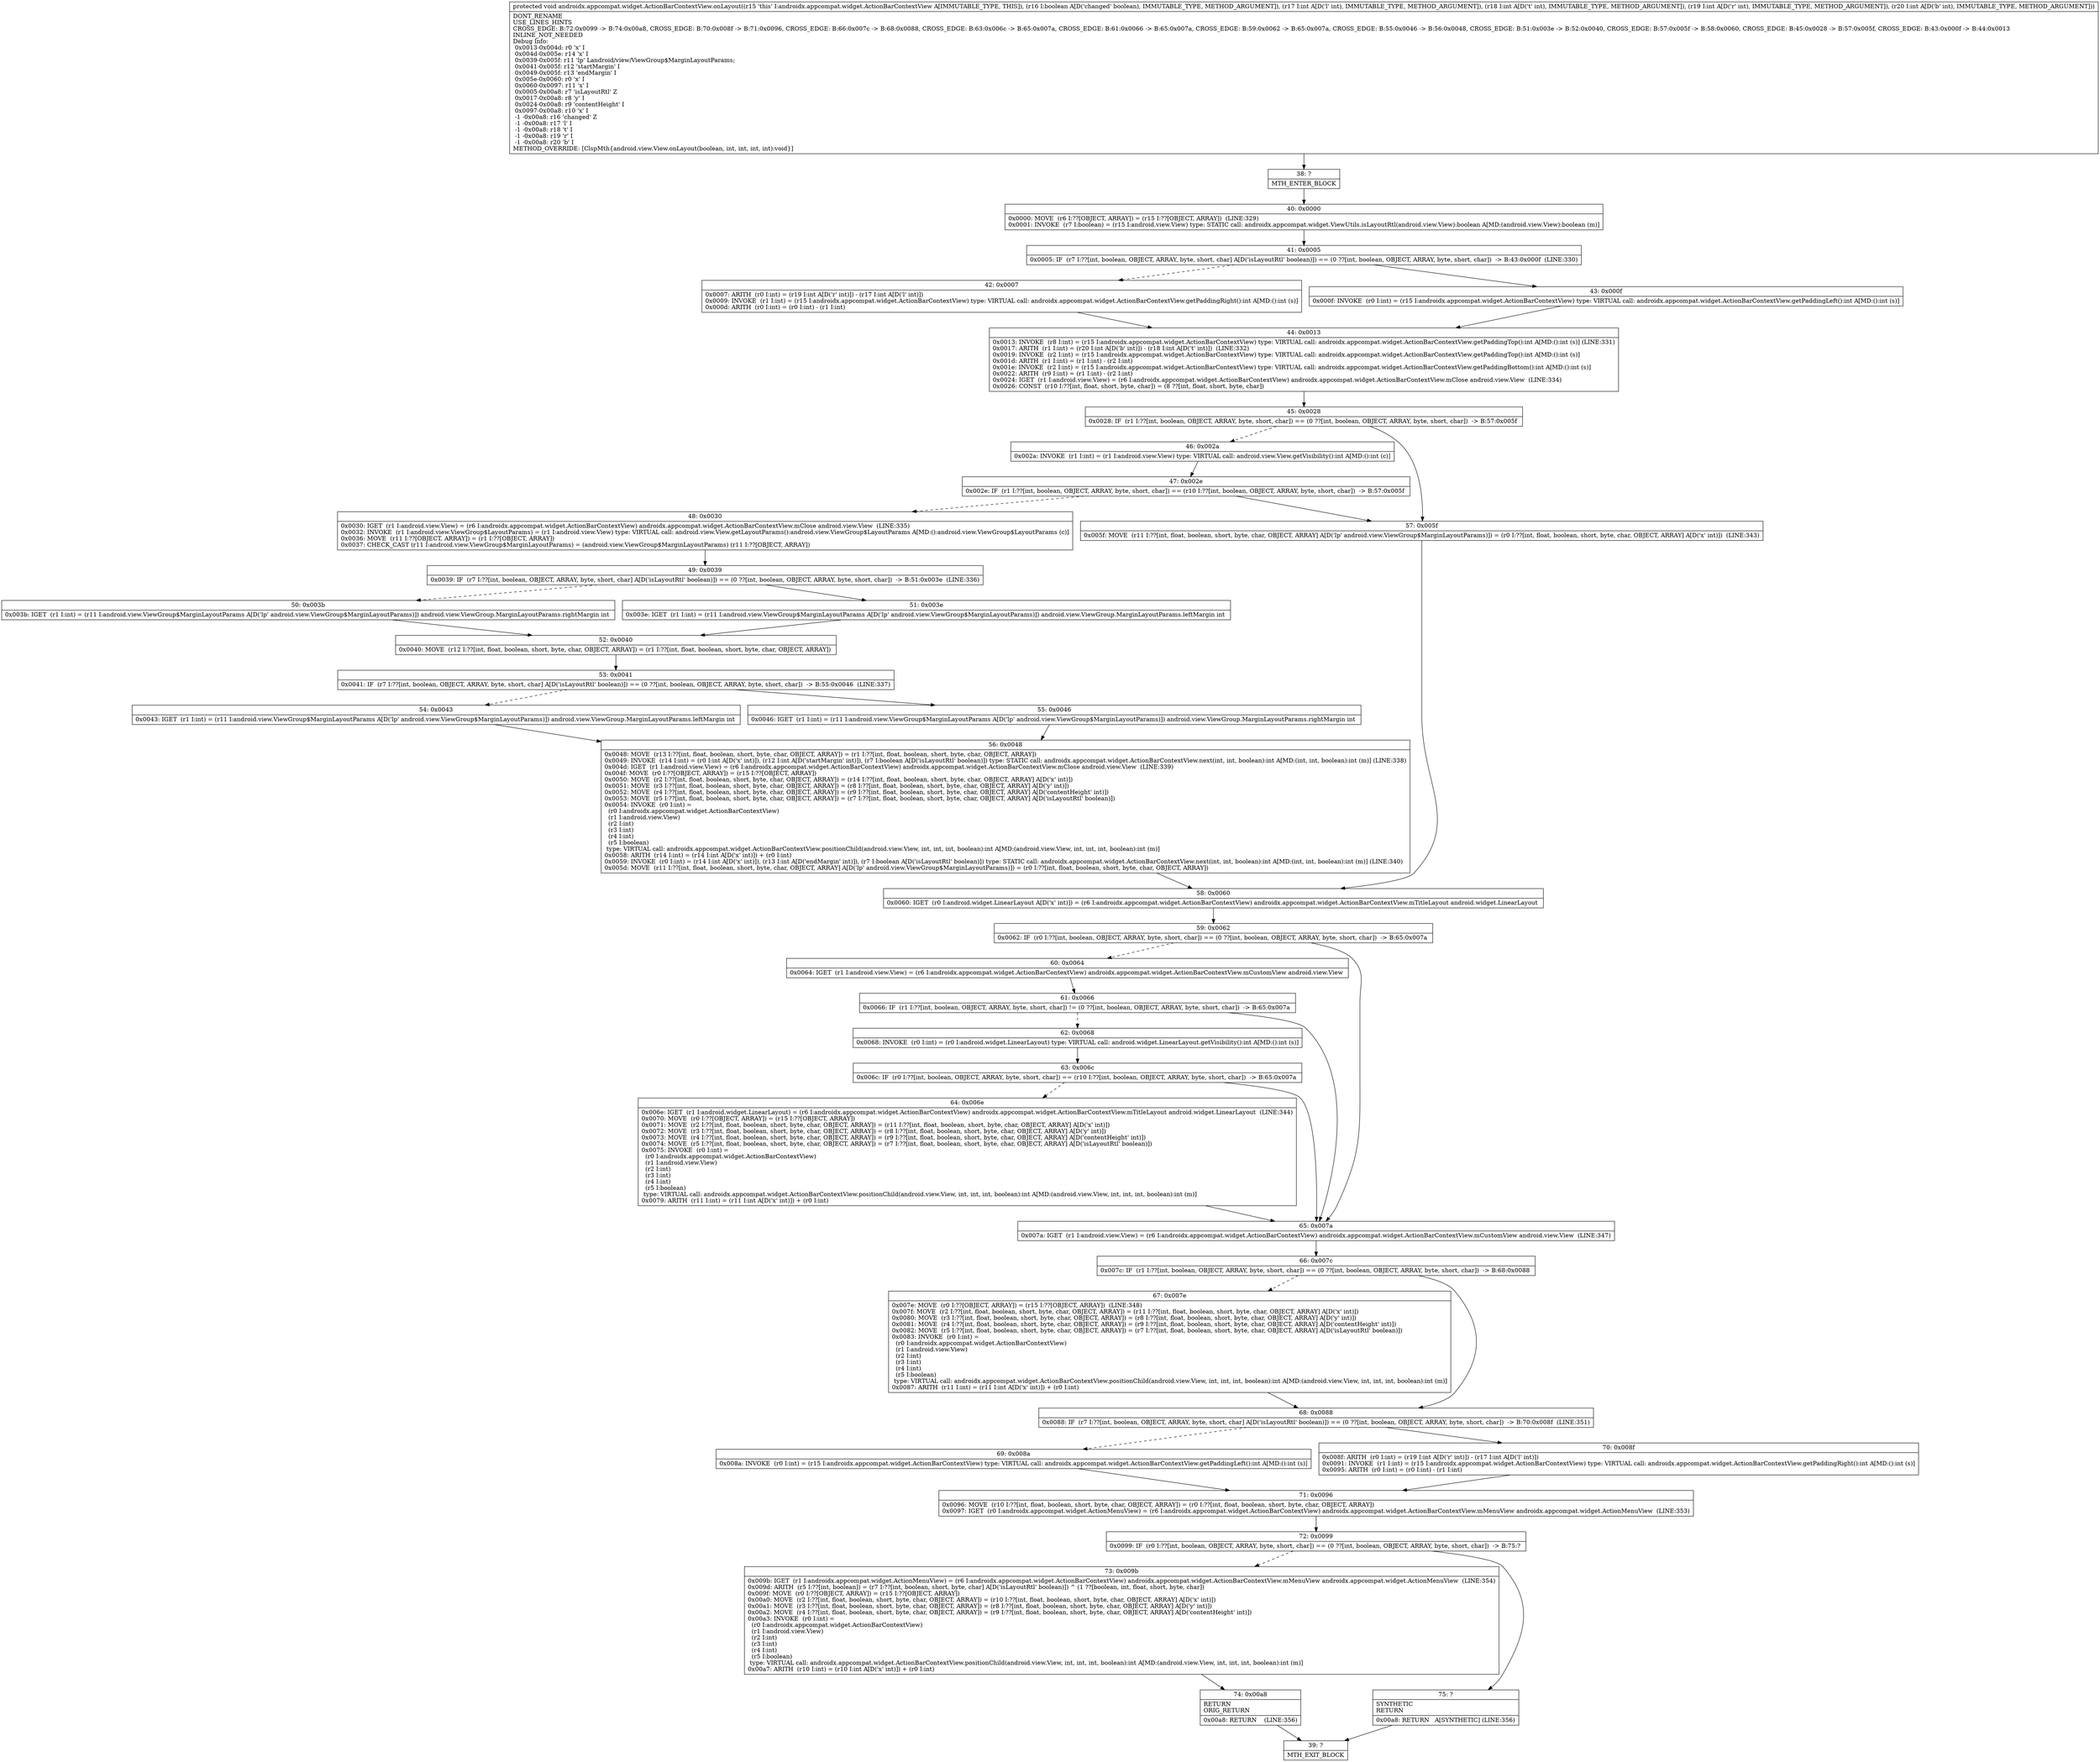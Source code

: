 digraph "CFG forandroidx.appcompat.widget.ActionBarContextView.onLayout(ZIIII)V" {
Node_38 [shape=record,label="{38\:\ ?|MTH_ENTER_BLOCK\l}"];
Node_40 [shape=record,label="{40\:\ 0x0000|0x0000: MOVE  (r6 I:??[OBJECT, ARRAY]) = (r15 I:??[OBJECT, ARRAY])  (LINE:329)\l0x0001: INVOKE  (r7 I:boolean) = (r15 I:android.view.View) type: STATIC call: androidx.appcompat.widget.ViewUtils.isLayoutRtl(android.view.View):boolean A[MD:(android.view.View):boolean (m)]\l}"];
Node_41 [shape=record,label="{41\:\ 0x0005|0x0005: IF  (r7 I:??[int, boolean, OBJECT, ARRAY, byte, short, char] A[D('isLayoutRtl' boolean)]) == (0 ??[int, boolean, OBJECT, ARRAY, byte, short, char])  \-\> B:43:0x000f  (LINE:330)\l}"];
Node_42 [shape=record,label="{42\:\ 0x0007|0x0007: ARITH  (r0 I:int) = (r19 I:int A[D('r' int)]) \- (r17 I:int A[D('l' int)]) \l0x0009: INVOKE  (r1 I:int) = (r15 I:androidx.appcompat.widget.ActionBarContextView) type: VIRTUAL call: androidx.appcompat.widget.ActionBarContextView.getPaddingRight():int A[MD:():int (s)]\l0x000d: ARITH  (r0 I:int) = (r0 I:int) \- (r1 I:int) \l}"];
Node_44 [shape=record,label="{44\:\ 0x0013|0x0013: INVOKE  (r8 I:int) = (r15 I:androidx.appcompat.widget.ActionBarContextView) type: VIRTUAL call: androidx.appcompat.widget.ActionBarContextView.getPaddingTop():int A[MD:():int (s)] (LINE:331)\l0x0017: ARITH  (r1 I:int) = (r20 I:int A[D('b' int)]) \- (r18 I:int A[D('t' int)])  (LINE:332)\l0x0019: INVOKE  (r2 I:int) = (r15 I:androidx.appcompat.widget.ActionBarContextView) type: VIRTUAL call: androidx.appcompat.widget.ActionBarContextView.getPaddingTop():int A[MD:():int (s)]\l0x001d: ARITH  (r1 I:int) = (r1 I:int) \- (r2 I:int) \l0x001e: INVOKE  (r2 I:int) = (r15 I:androidx.appcompat.widget.ActionBarContextView) type: VIRTUAL call: androidx.appcompat.widget.ActionBarContextView.getPaddingBottom():int A[MD:():int (s)]\l0x0022: ARITH  (r9 I:int) = (r1 I:int) \- (r2 I:int) \l0x0024: IGET  (r1 I:android.view.View) = (r6 I:androidx.appcompat.widget.ActionBarContextView) androidx.appcompat.widget.ActionBarContextView.mClose android.view.View  (LINE:334)\l0x0026: CONST  (r10 I:??[int, float, short, byte, char]) = (8 ??[int, float, short, byte, char]) \l}"];
Node_45 [shape=record,label="{45\:\ 0x0028|0x0028: IF  (r1 I:??[int, boolean, OBJECT, ARRAY, byte, short, char]) == (0 ??[int, boolean, OBJECT, ARRAY, byte, short, char])  \-\> B:57:0x005f \l}"];
Node_46 [shape=record,label="{46\:\ 0x002a|0x002a: INVOKE  (r1 I:int) = (r1 I:android.view.View) type: VIRTUAL call: android.view.View.getVisibility():int A[MD:():int (c)]\l}"];
Node_47 [shape=record,label="{47\:\ 0x002e|0x002e: IF  (r1 I:??[int, boolean, OBJECT, ARRAY, byte, short, char]) == (r10 I:??[int, boolean, OBJECT, ARRAY, byte, short, char])  \-\> B:57:0x005f \l}"];
Node_48 [shape=record,label="{48\:\ 0x0030|0x0030: IGET  (r1 I:android.view.View) = (r6 I:androidx.appcompat.widget.ActionBarContextView) androidx.appcompat.widget.ActionBarContextView.mClose android.view.View  (LINE:335)\l0x0032: INVOKE  (r1 I:android.view.ViewGroup$LayoutParams) = (r1 I:android.view.View) type: VIRTUAL call: android.view.View.getLayoutParams():android.view.ViewGroup$LayoutParams A[MD:():android.view.ViewGroup$LayoutParams (c)]\l0x0036: MOVE  (r11 I:??[OBJECT, ARRAY]) = (r1 I:??[OBJECT, ARRAY]) \l0x0037: CHECK_CAST (r11 I:android.view.ViewGroup$MarginLayoutParams) = (android.view.ViewGroup$MarginLayoutParams) (r11 I:??[OBJECT, ARRAY]) \l}"];
Node_49 [shape=record,label="{49\:\ 0x0039|0x0039: IF  (r7 I:??[int, boolean, OBJECT, ARRAY, byte, short, char] A[D('isLayoutRtl' boolean)]) == (0 ??[int, boolean, OBJECT, ARRAY, byte, short, char])  \-\> B:51:0x003e  (LINE:336)\l}"];
Node_50 [shape=record,label="{50\:\ 0x003b|0x003b: IGET  (r1 I:int) = (r11 I:android.view.ViewGroup$MarginLayoutParams A[D('lp' android.view.ViewGroup$MarginLayoutParams)]) android.view.ViewGroup.MarginLayoutParams.rightMargin int \l}"];
Node_52 [shape=record,label="{52\:\ 0x0040|0x0040: MOVE  (r12 I:??[int, float, boolean, short, byte, char, OBJECT, ARRAY]) = (r1 I:??[int, float, boolean, short, byte, char, OBJECT, ARRAY]) \l}"];
Node_53 [shape=record,label="{53\:\ 0x0041|0x0041: IF  (r7 I:??[int, boolean, OBJECT, ARRAY, byte, short, char] A[D('isLayoutRtl' boolean)]) == (0 ??[int, boolean, OBJECT, ARRAY, byte, short, char])  \-\> B:55:0x0046  (LINE:337)\l}"];
Node_54 [shape=record,label="{54\:\ 0x0043|0x0043: IGET  (r1 I:int) = (r11 I:android.view.ViewGroup$MarginLayoutParams A[D('lp' android.view.ViewGroup$MarginLayoutParams)]) android.view.ViewGroup.MarginLayoutParams.leftMargin int \l}"];
Node_56 [shape=record,label="{56\:\ 0x0048|0x0048: MOVE  (r13 I:??[int, float, boolean, short, byte, char, OBJECT, ARRAY]) = (r1 I:??[int, float, boolean, short, byte, char, OBJECT, ARRAY]) \l0x0049: INVOKE  (r14 I:int) = (r0 I:int A[D('x' int)]), (r12 I:int A[D('startMargin' int)]), (r7 I:boolean A[D('isLayoutRtl' boolean)]) type: STATIC call: androidx.appcompat.widget.ActionBarContextView.next(int, int, boolean):int A[MD:(int, int, boolean):int (m)] (LINE:338)\l0x004d: IGET  (r1 I:android.view.View) = (r6 I:androidx.appcompat.widget.ActionBarContextView) androidx.appcompat.widget.ActionBarContextView.mClose android.view.View  (LINE:339)\l0x004f: MOVE  (r0 I:??[OBJECT, ARRAY]) = (r15 I:??[OBJECT, ARRAY]) \l0x0050: MOVE  (r2 I:??[int, float, boolean, short, byte, char, OBJECT, ARRAY]) = (r14 I:??[int, float, boolean, short, byte, char, OBJECT, ARRAY] A[D('x' int)]) \l0x0051: MOVE  (r3 I:??[int, float, boolean, short, byte, char, OBJECT, ARRAY]) = (r8 I:??[int, float, boolean, short, byte, char, OBJECT, ARRAY] A[D('y' int)]) \l0x0052: MOVE  (r4 I:??[int, float, boolean, short, byte, char, OBJECT, ARRAY]) = (r9 I:??[int, float, boolean, short, byte, char, OBJECT, ARRAY] A[D('contentHeight' int)]) \l0x0053: MOVE  (r5 I:??[int, float, boolean, short, byte, char, OBJECT, ARRAY]) = (r7 I:??[int, float, boolean, short, byte, char, OBJECT, ARRAY] A[D('isLayoutRtl' boolean)]) \l0x0054: INVOKE  (r0 I:int) = \l  (r0 I:androidx.appcompat.widget.ActionBarContextView)\l  (r1 I:android.view.View)\l  (r2 I:int)\l  (r3 I:int)\l  (r4 I:int)\l  (r5 I:boolean)\l type: VIRTUAL call: androidx.appcompat.widget.ActionBarContextView.positionChild(android.view.View, int, int, int, boolean):int A[MD:(android.view.View, int, int, int, boolean):int (m)]\l0x0058: ARITH  (r14 I:int) = (r14 I:int A[D('x' int)]) + (r0 I:int) \l0x0059: INVOKE  (r0 I:int) = (r14 I:int A[D('x' int)]), (r13 I:int A[D('endMargin' int)]), (r7 I:boolean A[D('isLayoutRtl' boolean)]) type: STATIC call: androidx.appcompat.widget.ActionBarContextView.next(int, int, boolean):int A[MD:(int, int, boolean):int (m)] (LINE:340)\l0x005d: MOVE  (r11 I:??[int, float, boolean, short, byte, char, OBJECT, ARRAY] A[D('lp' android.view.ViewGroup$MarginLayoutParams)]) = (r0 I:??[int, float, boolean, short, byte, char, OBJECT, ARRAY]) \l}"];
Node_58 [shape=record,label="{58\:\ 0x0060|0x0060: IGET  (r0 I:android.widget.LinearLayout A[D('x' int)]) = (r6 I:androidx.appcompat.widget.ActionBarContextView) androidx.appcompat.widget.ActionBarContextView.mTitleLayout android.widget.LinearLayout \l}"];
Node_59 [shape=record,label="{59\:\ 0x0062|0x0062: IF  (r0 I:??[int, boolean, OBJECT, ARRAY, byte, short, char]) == (0 ??[int, boolean, OBJECT, ARRAY, byte, short, char])  \-\> B:65:0x007a \l}"];
Node_60 [shape=record,label="{60\:\ 0x0064|0x0064: IGET  (r1 I:android.view.View) = (r6 I:androidx.appcompat.widget.ActionBarContextView) androidx.appcompat.widget.ActionBarContextView.mCustomView android.view.View \l}"];
Node_61 [shape=record,label="{61\:\ 0x0066|0x0066: IF  (r1 I:??[int, boolean, OBJECT, ARRAY, byte, short, char]) != (0 ??[int, boolean, OBJECT, ARRAY, byte, short, char])  \-\> B:65:0x007a \l}"];
Node_62 [shape=record,label="{62\:\ 0x0068|0x0068: INVOKE  (r0 I:int) = (r0 I:android.widget.LinearLayout) type: VIRTUAL call: android.widget.LinearLayout.getVisibility():int A[MD:():int (s)]\l}"];
Node_63 [shape=record,label="{63\:\ 0x006c|0x006c: IF  (r0 I:??[int, boolean, OBJECT, ARRAY, byte, short, char]) == (r10 I:??[int, boolean, OBJECT, ARRAY, byte, short, char])  \-\> B:65:0x007a \l}"];
Node_64 [shape=record,label="{64\:\ 0x006e|0x006e: IGET  (r1 I:android.widget.LinearLayout) = (r6 I:androidx.appcompat.widget.ActionBarContextView) androidx.appcompat.widget.ActionBarContextView.mTitleLayout android.widget.LinearLayout  (LINE:344)\l0x0070: MOVE  (r0 I:??[OBJECT, ARRAY]) = (r15 I:??[OBJECT, ARRAY]) \l0x0071: MOVE  (r2 I:??[int, float, boolean, short, byte, char, OBJECT, ARRAY]) = (r11 I:??[int, float, boolean, short, byte, char, OBJECT, ARRAY] A[D('x' int)]) \l0x0072: MOVE  (r3 I:??[int, float, boolean, short, byte, char, OBJECT, ARRAY]) = (r8 I:??[int, float, boolean, short, byte, char, OBJECT, ARRAY] A[D('y' int)]) \l0x0073: MOVE  (r4 I:??[int, float, boolean, short, byte, char, OBJECT, ARRAY]) = (r9 I:??[int, float, boolean, short, byte, char, OBJECT, ARRAY] A[D('contentHeight' int)]) \l0x0074: MOVE  (r5 I:??[int, float, boolean, short, byte, char, OBJECT, ARRAY]) = (r7 I:??[int, float, boolean, short, byte, char, OBJECT, ARRAY] A[D('isLayoutRtl' boolean)]) \l0x0075: INVOKE  (r0 I:int) = \l  (r0 I:androidx.appcompat.widget.ActionBarContextView)\l  (r1 I:android.view.View)\l  (r2 I:int)\l  (r3 I:int)\l  (r4 I:int)\l  (r5 I:boolean)\l type: VIRTUAL call: androidx.appcompat.widget.ActionBarContextView.positionChild(android.view.View, int, int, int, boolean):int A[MD:(android.view.View, int, int, int, boolean):int (m)]\l0x0079: ARITH  (r11 I:int) = (r11 I:int A[D('x' int)]) + (r0 I:int) \l}"];
Node_65 [shape=record,label="{65\:\ 0x007a|0x007a: IGET  (r1 I:android.view.View) = (r6 I:androidx.appcompat.widget.ActionBarContextView) androidx.appcompat.widget.ActionBarContextView.mCustomView android.view.View  (LINE:347)\l}"];
Node_66 [shape=record,label="{66\:\ 0x007c|0x007c: IF  (r1 I:??[int, boolean, OBJECT, ARRAY, byte, short, char]) == (0 ??[int, boolean, OBJECT, ARRAY, byte, short, char])  \-\> B:68:0x0088 \l}"];
Node_67 [shape=record,label="{67\:\ 0x007e|0x007e: MOVE  (r0 I:??[OBJECT, ARRAY]) = (r15 I:??[OBJECT, ARRAY])  (LINE:348)\l0x007f: MOVE  (r2 I:??[int, float, boolean, short, byte, char, OBJECT, ARRAY]) = (r11 I:??[int, float, boolean, short, byte, char, OBJECT, ARRAY] A[D('x' int)]) \l0x0080: MOVE  (r3 I:??[int, float, boolean, short, byte, char, OBJECT, ARRAY]) = (r8 I:??[int, float, boolean, short, byte, char, OBJECT, ARRAY] A[D('y' int)]) \l0x0081: MOVE  (r4 I:??[int, float, boolean, short, byte, char, OBJECT, ARRAY]) = (r9 I:??[int, float, boolean, short, byte, char, OBJECT, ARRAY] A[D('contentHeight' int)]) \l0x0082: MOVE  (r5 I:??[int, float, boolean, short, byte, char, OBJECT, ARRAY]) = (r7 I:??[int, float, boolean, short, byte, char, OBJECT, ARRAY] A[D('isLayoutRtl' boolean)]) \l0x0083: INVOKE  (r0 I:int) = \l  (r0 I:androidx.appcompat.widget.ActionBarContextView)\l  (r1 I:android.view.View)\l  (r2 I:int)\l  (r3 I:int)\l  (r4 I:int)\l  (r5 I:boolean)\l type: VIRTUAL call: androidx.appcompat.widget.ActionBarContextView.positionChild(android.view.View, int, int, int, boolean):int A[MD:(android.view.View, int, int, int, boolean):int (m)]\l0x0087: ARITH  (r11 I:int) = (r11 I:int A[D('x' int)]) + (r0 I:int) \l}"];
Node_68 [shape=record,label="{68\:\ 0x0088|0x0088: IF  (r7 I:??[int, boolean, OBJECT, ARRAY, byte, short, char] A[D('isLayoutRtl' boolean)]) == (0 ??[int, boolean, OBJECT, ARRAY, byte, short, char])  \-\> B:70:0x008f  (LINE:351)\l}"];
Node_69 [shape=record,label="{69\:\ 0x008a|0x008a: INVOKE  (r0 I:int) = (r15 I:androidx.appcompat.widget.ActionBarContextView) type: VIRTUAL call: androidx.appcompat.widget.ActionBarContextView.getPaddingLeft():int A[MD:():int (s)]\l}"];
Node_71 [shape=record,label="{71\:\ 0x0096|0x0096: MOVE  (r10 I:??[int, float, boolean, short, byte, char, OBJECT, ARRAY]) = (r0 I:??[int, float, boolean, short, byte, char, OBJECT, ARRAY]) \l0x0097: IGET  (r0 I:androidx.appcompat.widget.ActionMenuView) = (r6 I:androidx.appcompat.widget.ActionBarContextView) androidx.appcompat.widget.ActionBarContextView.mMenuView androidx.appcompat.widget.ActionMenuView  (LINE:353)\l}"];
Node_72 [shape=record,label="{72\:\ 0x0099|0x0099: IF  (r0 I:??[int, boolean, OBJECT, ARRAY, byte, short, char]) == (0 ??[int, boolean, OBJECT, ARRAY, byte, short, char])  \-\> B:75:? \l}"];
Node_73 [shape=record,label="{73\:\ 0x009b|0x009b: IGET  (r1 I:androidx.appcompat.widget.ActionMenuView) = (r6 I:androidx.appcompat.widget.ActionBarContextView) androidx.appcompat.widget.ActionBarContextView.mMenuView androidx.appcompat.widget.ActionMenuView  (LINE:354)\l0x009d: ARITH  (r5 I:??[int, boolean]) = (r7 I:??[int, boolean, short, byte, char] A[D('isLayoutRtl' boolean)]) ^ (1 ??[boolean, int, float, short, byte, char]) \l0x009f: MOVE  (r0 I:??[OBJECT, ARRAY]) = (r15 I:??[OBJECT, ARRAY]) \l0x00a0: MOVE  (r2 I:??[int, float, boolean, short, byte, char, OBJECT, ARRAY]) = (r10 I:??[int, float, boolean, short, byte, char, OBJECT, ARRAY] A[D('x' int)]) \l0x00a1: MOVE  (r3 I:??[int, float, boolean, short, byte, char, OBJECT, ARRAY]) = (r8 I:??[int, float, boolean, short, byte, char, OBJECT, ARRAY] A[D('y' int)]) \l0x00a2: MOVE  (r4 I:??[int, float, boolean, short, byte, char, OBJECT, ARRAY]) = (r9 I:??[int, float, boolean, short, byte, char, OBJECT, ARRAY] A[D('contentHeight' int)]) \l0x00a3: INVOKE  (r0 I:int) = \l  (r0 I:androidx.appcompat.widget.ActionBarContextView)\l  (r1 I:android.view.View)\l  (r2 I:int)\l  (r3 I:int)\l  (r4 I:int)\l  (r5 I:boolean)\l type: VIRTUAL call: androidx.appcompat.widget.ActionBarContextView.positionChild(android.view.View, int, int, int, boolean):int A[MD:(android.view.View, int, int, int, boolean):int (m)]\l0x00a7: ARITH  (r10 I:int) = (r10 I:int A[D('x' int)]) + (r0 I:int) \l}"];
Node_74 [shape=record,label="{74\:\ 0x00a8|RETURN\lORIG_RETURN\l|0x00a8: RETURN    (LINE:356)\l}"];
Node_39 [shape=record,label="{39\:\ ?|MTH_EXIT_BLOCK\l}"];
Node_75 [shape=record,label="{75\:\ ?|SYNTHETIC\lRETURN\l|0x00a8: RETURN   A[SYNTHETIC] (LINE:356)\l}"];
Node_70 [shape=record,label="{70\:\ 0x008f|0x008f: ARITH  (r0 I:int) = (r19 I:int A[D('r' int)]) \- (r17 I:int A[D('l' int)]) \l0x0091: INVOKE  (r1 I:int) = (r15 I:androidx.appcompat.widget.ActionBarContextView) type: VIRTUAL call: androidx.appcompat.widget.ActionBarContextView.getPaddingRight():int A[MD:():int (s)]\l0x0095: ARITH  (r0 I:int) = (r0 I:int) \- (r1 I:int) \l}"];
Node_55 [shape=record,label="{55\:\ 0x0046|0x0046: IGET  (r1 I:int) = (r11 I:android.view.ViewGroup$MarginLayoutParams A[D('lp' android.view.ViewGroup$MarginLayoutParams)]) android.view.ViewGroup.MarginLayoutParams.rightMargin int \l}"];
Node_51 [shape=record,label="{51\:\ 0x003e|0x003e: IGET  (r1 I:int) = (r11 I:android.view.ViewGroup$MarginLayoutParams A[D('lp' android.view.ViewGroup$MarginLayoutParams)]) android.view.ViewGroup.MarginLayoutParams.leftMargin int \l}"];
Node_57 [shape=record,label="{57\:\ 0x005f|0x005f: MOVE  (r11 I:??[int, float, boolean, short, byte, char, OBJECT, ARRAY] A[D('lp' android.view.ViewGroup$MarginLayoutParams)]) = (r0 I:??[int, float, boolean, short, byte, char, OBJECT, ARRAY] A[D('x' int)])  (LINE:343)\l}"];
Node_43 [shape=record,label="{43\:\ 0x000f|0x000f: INVOKE  (r0 I:int) = (r15 I:androidx.appcompat.widget.ActionBarContextView) type: VIRTUAL call: androidx.appcompat.widget.ActionBarContextView.getPaddingLeft():int A[MD:():int (s)]\l}"];
MethodNode[shape=record,label="{protected void androidx.appcompat.widget.ActionBarContextView.onLayout((r15 'this' I:androidx.appcompat.widget.ActionBarContextView A[IMMUTABLE_TYPE, THIS]), (r16 I:boolean A[D('changed' boolean), IMMUTABLE_TYPE, METHOD_ARGUMENT]), (r17 I:int A[D('l' int), IMMUTABLE_TYPE, METHOD_ARGUMENT]), (r18 I:int A[D('t' int), IMMUTABLE_TYPE, METHOD_ARGUMENT]), (r19 I:int A[D('r' int), IMMUTABLE_TYPE, METHOD_ARGUMENT]), (r20 I:int A[D('b' int), IMMUTABLE_TYPE, METHOD_ARGUMENT]))  | DONT_RENAME\lUSE_LINES_HINTS\lCROSS_EDGE: B:72:0x0099 \-\> B:74:0x00a8, CROSS_EDGE: B:70:0x008f \-\> B:71:0x0096, CROSS_EDGE: B:66:0x007c \-\> B:68:0x0088, CROSS_EDGE: B:63:0x006c \-\> B:65:0x007a, CROSS_EDGE: B:61:0x0066 \-\> B:65:0x007a, CROSS_EDGE: B:59:0x0062 \-\> B:65:0x007a, CROSS_EDGE: B:55:0x0046 \-\> B:56:0x0048, CROSS_EDGE: B:51:0x003e \-\> B:52:0x0040, CROSS_EDGE: B:57:0x005f \-\> B:58:0x0060, CROSS_EDGE: B:45:0x0028 \-\> B:57:0x005f, CROSS_EDGE: B:43:0x000f \-\> B:44:0x0013\lINLINE_NOT_NEEDED\lDebug Info:\l  0x0013\-0x004d: r0 'x' I\l  0x004d\-0x005e: r14 'x' I\l  0x0039\-0x005f: r11 'lp' Landroid\/view\/ViewGroup$MarginLayoutParams;\l  0x0041\-0x005f: r12 'startMargin' I\l  0x0049\-0x005f: r13 'endMargin' I\l  0x005e\-0x0060: r0 'x' I\l  0x0060\-0x0097: r11 'x' I\l  0x0005\-0x00a8: r7 'isLayoutRtl' Z\l  0x0017\-0x00a8: r8 'y' I\l  0x0024\-0x00a8: r9 'contentHeight' I\l  0x0097\-0x00a8: r10 'x' I\l  \-1 \-0x00a8: r16 'changed' Z\l  \-1 \-0x00a8: r17 'l' I\l  \-1 \-0x00a8: r18 't' I\l  \-1 \-0x00a8: r19 'r' I\l  \-1 \-0x00a8: r20 'b' I\lMETHOD_OVERRIDE: [ClspMth\{android.view.View.onLayout(boolean, int, int, int, int):void\}]\l}"];
MethodNode -> Node_38;Node_38 -> Node_40;
Node_40 -> Node_41;
Node_41 -> Node_42[style=dashed];
Node_41 -> Node_43;
Node_42 -> Node_44;
Node_44 -> Node_45;
Node_45 -> Node_46[style=dashed];
Node_45 -> Node_57;
Node_46 -> Node_47;
Node_47 -> Node_48[style=dashed];
Node_47 -> Node_57;
Node_48 -> Node_49;
Node_49 -> Node_50[style=dashed];
Node_49 -> Node_51;
Node_50 -> Node_52;
Node_52 -> Node_53;
Node_53 -> Node_54[style=dashed];
Node_53 -> Node_55;
Node_54 -> Node_56;
Node_56 -> Node_58;
Node_58 -> Node_59;
Node_59 -> Node_60[style=dashed];
Node_59 -> Node_65;
Node_60 -> Node_61;
Node_61 -> Node_62[style=dashed];
Node_61 -> Node_65;
Node_62 -> Node_63;
Node_63 -> Node_64[style=dashed];
Node_63 -> Node_65;
Node_64 -> Node_65;
Node_65 -> Node_66;
Node_66 -> Node_67[style=dashed];
Node_66 -> Node_68;
Node_67 -> Node_68;
Node_68 -> Node_69[style=dashed];
Node_68 -> Node_70;
Node_69 -> Node_71;
Node_71 -> Node_72;
Node_72 -> Node_73[style=dashed];
Node_72 -> Node_75;
Node_73 -> Node_74;
Node_74 -> Node_39;
Node_75 -> Node_39;
Node_70 -> Node_71;
Node_55 -> Node_56;
Node_51 -> Node_52;
Node_57 -> Node_58;
Node_43 -> Node_44;
}

